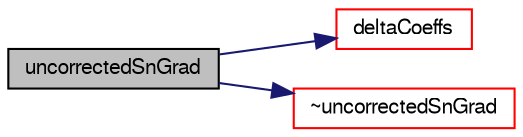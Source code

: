 digraph "uncorrectedSnGrad"
{
  bgcolor="transparent";
  edge [fontname="FreeSans",fontsize="10",labelfontname="FreeSans",labelfontsize="10"];
  node [fontname="FreeSans",fontsize="10",shape=record];
  rankdir="LR";
  Node2 [label="uncorrectedSnGrad",height=0.2,width=0.4,color="black", fillcolor="grey75", style="filled", fontcolor="black"];
  Node2 -> Node3 [color="midnightblue",fontsize="10",style="solid",fontname="FreeSans"];
  Node3 [label="deltaCoeffs",height=0.2,width=0.4,color="red",URL="$a22614.html#a667ebdf633f1e589149d9502f9b566b0",tooltip="Return the interpolation weighting factors for the given field. "];
  Node2 -> Node316 [color="midnightblue",fontsize="10",style="solid",fontname="FreeSans"];
  Node316 [label="~uncorrectedSnGrad",height=0.2,width=0.4,color="red",URL="$a22614.html#af38c27e2f84753e53a1f0b7b1bf5506d",tooltip="Destructor. "];
}
